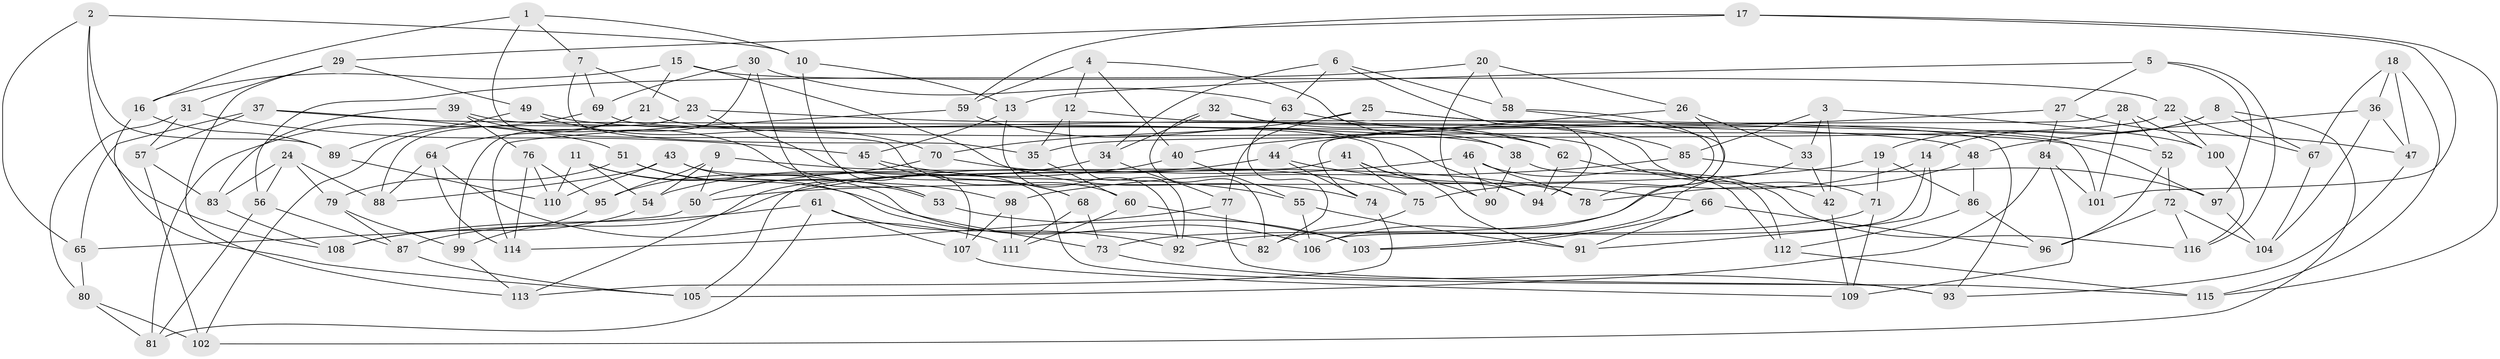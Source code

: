 // Generated by graph-tools (version 1.1) at 2025/38/03/09/25 02:38:19]
// undirected, 116 vertices, 232 edges
graph export_dot {
graph [start="1"]
  node [color=gray90,style=filled];
  1;
  2;
  3;
  4;
  5;
  6;
  7;
  8;
  9;
  10;
  11;
  12;
  13;
  14;
  15;
  16;
  17;
  18;
  19;
  20;
  21;
  22;
  23;
  24;
  25;
  26;
  27;
  28;
  29;
  30;
  31;
  32;
  33;
  34;
  35;
  36;
  37;
  38;
  39;
  40;
  41;
  42;
  43;
  44;
  45;
  46;
  47;
  48;
  49;
  50;
  51;
  52;
  53;
  54;
  55;
  56;
  57;
  58;
  59;
  60;
  61;
  62;
  63;
  64;
  65;
  66;
  67;
  68;
  69;
  70;
  71;
  72;
  73;
  74;
  75;
  76;
  77;
  78;
  79;
  80;
  81;
  82;
  83;
  84;
  85;
  86;
  87;
  88;
  89;
  90;
  91;
  92;
  93;
  94;
  95;
  96;
  97;
  98;
  99;
  100;
  101;
  102;
  103;
  104;
  105;
  106;
  107;
  108;
  109;
  110;
  111;
  112;
  113;
  114;
  115;
  116;
  1 -- 60;
  1 -- 16;
  1 -- 10;
  1 -- 7;
  2 -- 108;
  2 -- 65;
  2 -- 10;
  2 -- 89;
  3 -- 42;
  3 -- 33;
  3 -- 85;
  3 -- 100;
  4 -- 12;
  4 -- 59;
  4 -- 38;
  4 -- 40;
  5 -- 97;
  5 -- 116;
  5 -- 27;
  5 -- 13;
  6 -- 34;
  6 -- 63;
  6 -- 58;
  6 -- 94;
  7 -- 35;
  7 -- 23;
  7 -- 69;
  8 -- 19;
  8 -- 102;
  8 -- 14;
  8 -- 67;
  9 -- 54;
  9 -- 78;
  9 -- 50;
  9 -- 95;
  10 -- 107;
  10 -- 13;
  11 -- 110;
  11 -- 82;
  11 -- 106;
  11 -- 54;
  12 -- 93;
  12 -- 35;
  12 -- 92;
  13 -- 92;
  13 -- 45;
  14 -- 91;
  14 -- 75;
  14 -- 106;
  15 -- 21;
  15 -- 22;
  15 -- 16;
  15 -- 74;
  16 -- 105;
  16 -- 89;
  17 -- 101;
  17 -- 59;
  17 -- 29;
  17 -- 115;
  18 -- 36;
  18 -- 67;
  18 -- 115;
  18 -- 47;
  19 -- 50;
  19 -- 86;
  19 -- 71;
  20 -- 56;
  20 -- 58;
  20 -- 90;
  20 -- 26;
  21 -- 97;
  21 -- 64;
  21 -- 102;
  22 -- 67;
  22 -- 100;
  22 -- 35;
  23 -- 68;
  23 -- 48;
  23 -- 88;
  24 -- 83;
  24 -- 88;
  24 -- 56;
  24 -- 79;
  25 -- 70;
  25 -- 77;
  25 -- 52;
  25 -- 101;
  26 -- 33;
  26 -- 73;
  26 -- 44;
  27 -- 47;
  27 -- 84;
  27 -- 40;
  28 -- 52;
  28 -- 74;
  28 -- 101;
  28 -- 100;
  29 -- 49;
  29 -- 113;
  29 -- 31;
  30 -- 63;
  30 -- 99;
  30 -- 69;
  30 -- 53;
  31 -- 80;
  31 -- 45;
  31 -- 57;
  32 -- 34;
  32 -- 82;
  32 -- 62;
  32 -- 71;
  33 -- 103;
  33 -- 42;
  34 -- 54;
  34 -- 77;
  35 -- 60;
  36 -- 104;
  36 -- 47;
  36 -- 48;
  37 -- 57;
  37 -- 65;
  37 -- 38;
  37 -- 51;
  38 -- 90;
  38 -- 112;
  39 -- 98;
  39 -- 76;
  39 -- 42;
  39 -- 83;
  40 -- 55;
  40 -- 50;
  41 -- 90;
  41 -- 91;
  41 -- 105;
  41 -- 75;
  42 -- 109;
  43 -- 115;
  43 -- 53;
  43 -- 110;
  43 -- 88;
  44 -- 74;
  44 -- 113;
  44 -- 66;
  45 -- 55;
  45 -- 68;
  46 -- 87;
  46 -- 112;
  46 -- 90;
  46 -- 78;
  47 -- 93;
  48 -- 78;
  48 -- 86;
  49 -- 89;
  49 -- 70;
  49 -- 62;
  50 -- 65;
  51 -- 73;
  51 -- 79;
  51 -- 53;
  52 -- 96;
  52 -- 72;
  53 -- 103;
  54 -- 108;
  55 -- 91;
  55 -- 106;
  56 -- 87;
  56 -- 81;
  57 -- 102;
  57 -- 83;
  58 -- 106;
  58 -- 78;
  59 -- 94;
  59 -- 114;
  60 -- 111;
  60 -- 103;
  61 -- 107;
  61 -- 81;
  61 -- 108;
  61 -- 92;
  62 -- 94;
  62 -- 116;
  63 -- 82;
  63 -- 85;
  64 -- 114;
  64 -- 88;
  64 -- 111;
  65 -- 80;
  66 -- 91;
  66 -- 103;
  66 -- 96;
  67 -- 104;
  68 -- 73;
  68 -- 111;
  69 -- 94;
  69 -- 81;
  70 -- 95;
  70 -- 75;
  71 -- 109;
  71 -- 92;
  72 -- 96;
  72 -- 116;
  72 -- 104;
  73 -- 93;
  74 -- 113;
  75 -- 82;
  76 -- 114;
  76 -- 110;
  76 -- 95;
  77 -- 114;
  77 -- 93;
  79 -- 87;
  79 -- 99;
  80 -- 81;
  80 -- 102;
  83 -- 108;
  84 -- 105;
  84 -- 109;
  84 -- 101;
  85 -- 98;
  85 -- 97;
  86 -- 112;
  86 -- 96;
  87 -- 105;
  89 -- 110;
  95 -- 99;
  97 -- 104;
  98 -- 107;
  98 -- 111;
  99 -- 113;
  100 -- 116;
  107 -- 109;
  112 -- 115;
}
